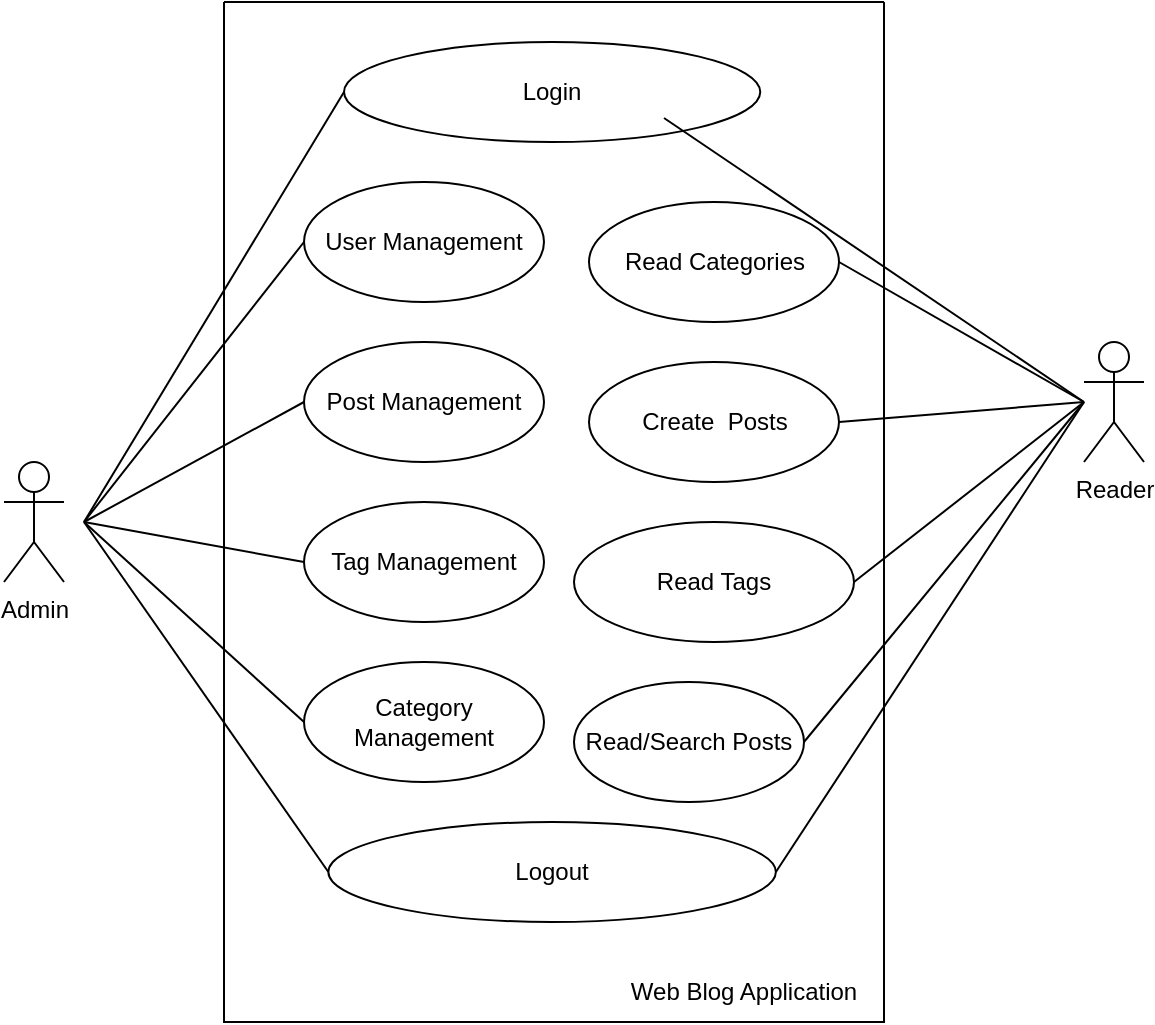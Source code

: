 <mxfile version="24.7.8">
  <diagram name="Page-1" id="IPZM-3Ij8Xc5iA5HIZ7i">
    <mxGraphModel dx="1002" dy="567" grid="1" gridSize="10" guides="1" tooltips="1" connect="1" arrows="1" fold="1" page="1" pageScale="1" pageWidth="850" pageHeight="1100" math="0" shadow="0">
      <root>
        <mxCell id="0" />
        <mxCell id="1" parent="0" />
        <mxCell id="RDLW753o5u6X-Bz460YA-1" value="Admin" style="shape=umlActor;verticalLabelPosition=bottom;verticalAlign=top;html=1;outlineConnect=0;" parent="1" vertex="1">
          <mxGeometry x="140" y="330" width="30" height="60" as="geometry" />
        </mxCell>
        <mxCell id="RDLW753o5u6X-Bz460YA-8" value="" style="swimlane;startSize=0;" parent="1" vertex="1">
          <mxGeometry x="250" y="100" width="330" height="510" as="geometry" />
        </mxCell>
        <mxCell id="RDLW753o5u6X-Bz460YA-24" style="edgeStyle=none;shape=connector;rounded=0;orthogonalLoop=1;jettySize=auto;html=1;exitX=0;exitY=0.5;exitDx=0;exitDy=0;strokeColor=default;align=center;verticalAlign=middle;fontFamily=Helvetica;fontSize=11;fontColor=default;labelBackgroundColor=default;endArrow=none;endFill=0;" parent="RDLW753o5u6X-Bz460YA-8" source="RDLW753o5u6X-Bz460YA-4" edge="1">
          <mxGeometry relative="1" as="geometry">
            <mxPoint x="-70" y="260" as="targetPoint" />
          </mxGeometry>
        </mxCell>
        <mxCell id="RDLW753o5u6X-Bz460YA-4" value="Login" style="ellipse;whiteSpace=wrap;html=1;" parent="RDLW753o5u6X-Bz460YA-8" vertex="1">
          <mxGeometry x="60" y="20" width="208.13" height="50" as="geometry" />
        </mxCell>
        <mxCell id="RDLW753o5u6X-Bz460YA-5" value="Create&amp;nbsp; Posts" style="ellipse;whiteSpace=wrap;html=1;" parent="RDLW753o5u6X-Bz460YA-8" vertex="1">
          <mxGeometry x="182.5" y="180" width="125" height="60" as="geometry" />
        </mxCell>
        <mxCell id="RDLW753o5u6X-Bz460YA-19" style="rounded=0;orthogonalLoop=1;jettySize=auto;html=1;exitX=0;exitY=0.5;exitDx=0;exitDy=0;endArrow=none;endFill=0;" parent="RDLW753o5u6X-Bz460YA-8" source="RDLW753o5u6X-Bz460YA-9" edge="1">
          <mxGeometry relative="1" as="geometry">
            <mxPoint x="-70" y="260" as="targetPoint" />
          </mxGeometry>
        </mxCell>
        <mxCell id="RDLW753o5u6X-Bz460YA-9" value="User Management" style="ellipse;whiteSpace=wrap;html=1;" parent="RDLW753o5u6X-Bz460YA-8" vertex="1">
          <mxGeometry x="40" y="90" width="120" height="60" as="geometry" />
        </mxCell>
        <mxCell id="RDLW753o5u6X-Bz460YA-20" style="edgeStyle=none;shape=connector;rounded=0;orthogonalLoop=1;jettySize=auto;html=1;exitX=0;exitY=0.5;exitDx=0;exitDy=0;strokeColor=default;align=center;verticalAlign=middle;fontFamily=Helvetica;fontSize=11;fontColor=default;labelBackgroundColor=default;endArrow=none;endFill=0;" parent="RDLW753o5u6X-Bz460YA-8" source="RDLW753o5u6X-Bz460YA-10" edge="1">
          <mxGeometry relative="1" as="geometry">
            <mxPoint x="-70" y="260" as="targetPoint" />
          </mxGeometry>
        </mxCell>
        <mxCell id="RDLW753o5u6X-Bz460YA-10" value="Post Management" style="ellipse;whiteSpace=wrap;html=1;" parent="RDLW753o5u6X-Bz460YA-8" vertex="1">
          <mxGeometry x="40" y="170" width="120" height="60" as="geometry" />
        </mxCell>
        <mxCell id="RDLW753o5u6X-Bz460YA-21" style="edgeStyle=none;shape=connector;rounded=0;orthogonalLoop=1;jettySize=auto;html=1;exitX=0;exitY=0.5;exitDx=0;exitDy=0;strokeColor=default;align=center;verticalAlign=middle;fontFamily=Helvetica;fontSize=11;fontColor=default;labelBackgroundColor=default;endArrow=none;endFill=0;" parent="RDLW753o5u6X-Bz460YA-8" source="RDLW753o5u6X-Bz460YA-11" edge="1">
          <mxGeometry relative="1" as="geometry">
            <mxPoint x="-70" y="260" as="targetPoint" />
          </mxGeometry>
        </mxCell>
        <mxCell id="RDLW753o5u6X-Bz460YA-11" value="Tag Management" style="ellipse;whiteSpace=wrap;html=1;" parent="RDLW753o5u6X-Bz460YA-8" vertex="1">
          <mxGeometry x="40" y="250" width="120" height="60" as="geometry" />
        </mxCell>
        <mxCell id="RDLW753o5u6X-Bz460YA-26" style="edgeStyle=none;shape=connector;rounded=0;orthogonalLoop=1;jettySize=auto;html=1;exitX=0;exitY=0.5;exitDx=0;exitDy=0;strokeColor=default;align=center;verticalAlign=middle;fontFamily=Helvetica;fontSize=11;fontColor=default;labelBackgroundColor=default;endArrow=none;endFill=0;" parent="RDLW753o5u6X-Bz460YA-8" source="RDLW753o5u6X-Bz460YA-12" edge="1">
          <mxGeometry relative="1" as="geometry">
            <mxPoint x="-70" y="260" as="targetPoint" />
          </mxGeometry>
        </mxCell>
        <mxCell id="RDLW753o5u6X-Bz460YA-12" value="Category Management" style="ellipse;whiteSpace=wrap;html=1;" parent="RDLW753o5u6X-Bz460YA-8" vertex="1">
          <mxGeometry x="40" y="330" width="120" height="60" as="geometry" />
        </mxCell>
        <mxCell id="RDLW753o5u6X-Bz460YA-22" style="edgeStyle=none;shape=connector;rounded=0;orthogonalLoop=1;jettySize=auto;html=1;exitX=0;exitY=0.5;exitDx=0;exitDy=0;strokeColor=default;align=center;verticalAlign=middle;fontFamily=Helvetica;fontSize=11;fontColor=default;labelBackgroundColor=default;endArrow=none;endFill=0;" parent="RDLW753o5u6X-Bz460YA-8" source="RDLW753o5u6X-Bz460YA-6" edge="1">
          <mxGeometry relative="1" as="geometry">
            <mxPoint x="-70" y="260" as="targetPoint" />
          </mxGeometry>
        </mxCell>
        <mxCell id="RDLW753o5u6X-Bz460YA-6" value="Logout" style="ellipse;whiteSpace=wrap;html=1;" parent="RDLW753o5u6X-Bz460YA-8" vertex="1">
          <mxGeometry x="52.19" y="410" width="223.75" height="50" as="geometry" />
        </mxCell>
        <mxCell id="RDLW753o5u6X-Bz460YA-14" value="Read/Search Posts" style="ellipse;whiteSpace=wrap;html=1;" parent="RDLW753o5u6X-Bz460YA-8" vertex="1">
          <mxGeometry x="175" y="340" width="115" height="60" as="geometry" />
        </mxCell>
        <mxCell id="RDLW753o5u6X-Bz460YA-18" value="Web Blog Application" style="text;html=1;align=center;verticalAlign=middle;whiteSpace=wrap;rounded=0;" parent="RDLW753o5u6X-Bz460YA-8" vertex="1">
          <mxGeometry x="190" y="480" width="140" height="30" as="geometry" />
        </mxCell>
        <mxCell id="YGJ77G5vMOsezO_WCynO-6" value="Read Tags" style="ellipse;whiteSpace=wrap;html=1;" parent="RDLW753o5u6X-Bz460YA-8" vertex="1">
          <mxGeometry x="175" y="260" width="140" height="60" as="geometry" />
        </mxCell>
        <mxCell id="YGJ77G5vMOsezO_WCynO-7" value="Read Categories" style="ellipse;whiteSpace=wrap;html=1;" parent="RDLW753o5u6X-Bz460YA-8" vertex="1">
          <mxGeometry x="182.5" y="100" width="125" height="60" as="geometry" />
        </mxCell>
        <mxCell id="YGJ77G5vMOsezO_WCynO-8" style="edgeStyle=none;shape=connector;rounded=0;orthogonalLoop=1;jettySize=auto;html=1;exitX=1;exitY=0.5;exitDx=0;exitDy=0;strokeColor=default;align=center;verticalAlign=middle;fontFamily=Helvetica;fontSize=11;fontColor=default;labelBackgroundColor=default;endArrow=none;endFill=0;" parent="RDLW753o5u6X-Bz460YA-8" source="YGJ77G5vMOsezO_WCynO-6" edge="1">
          <mxGeometry relative="1" as="geometry">
            <mxPoint x="430" y="200" as="targetPoint" />
            <mxPoint x="290" y="280" as="sourcePoint" />
          </mxGeometry>
        </mxCell>
        <mxCell id="RDLW753o5u6X-Bz460YA-31" value="Reader" style="shape=umlActor;verticalLabelPosition=bottom;verticalAlign=top;html=1;outlineConnect=0;" parent="1" vertex="1">
          <mxGeometry x="680" y="270" width="30" height="60" as="geometry" />
        </mxCell>
        <mxCell id="RDLW753o5u6X-Bz460YA-27" style="edgeStyle=none;shape=connector;rounded=0;orthogonalLoop=1;jettySize=auto;html=1;exitX=1;exitY=0.5;exitDx=0;exitDy=0;strokeColor=default;align=center;verticalAlign=middle;fontFamily=Helvetica;fontSize=11;fontColor=default;labelBackgroundColor=default;endArrow=none;endFill=0;" parent="1" edge="1" source="RDLW753o5u6X-Bz460YA-6">
          <mxGeometry relative="1" as="geometry">
            <mxPoint x="680" y="300" as="targetPoint" />
            <mxPoint x="510.0" y="535" as="sourcePoint" />
          </mxGeometry>
        </mxCell>
        <mxCell id="YGJ77G5vMOsezO_WCynO-2" style="edgeStyle=none;shape=connector;rounded=0;orthogonalLoop=1;jettySize=auto;html=1;exitX=1;exitY=0.5;exitDx=0;exitDy=0;strokeColor=default;align=center;verticalAlign=middle;fontFamily=Helvetica;fontSize=11;fontColor=default;labelBackgroundColor=default;endArrow=none;endFill=0;" parent="1" edge="1">
          <mxGeometry relative="1" as="geometry">
            <mxPoint x="680" y="300" as="targetPoint" />
            <mxPoint x="470" y="158" as="sourcePoint" />
            <Array as="points" />
          </mxGeometry>
        </mxCell>
        <mxCell id="YGJ77G5vMOsezO_WCynO-5" style="edgeStyle=none;shape=connector;rounded=0;orthogonalLoop=1;jettySize=auto;html=1;exitX=1;exitY=0.5;exitDx=0;exitDy=0;strokeColor=default;align=center;verticalAlign=middle;fontFamily=Helvetica;fontSize=11;fontColor=default;labelBackgroundColor=default;endArrow=none;endFill=0;" parent="1" source="RDLW753o5u6X-Bz460YA-5" edge="1">
          <mxGeometry relative="1" as="geometry">
            <mxPoint x="680" y="300" as="targetPoint" />
            <mxPoint x="560" y="280" as="sourcePoint" />
          </mxGeometry>
        </mxCell>
        <mxCell id="YGJ77G5vMOsezO_WCynO-10" style="edgeStyle=none;shape=connector;rounded=0;orthogonalLoop=1;jettySize=auto;html=1;exitX=1;exitY=0.5;exitDx=0;exitDy=0;strokeColor=default;align=center;verticalAlign=middle;fontFamily=Helvetica;fontSize=11;fontColor=default;labelBackgroundColor=default;endArrow=none;endFill=0;" parent="1" source="YGJ77G5vMOsezO_WCynO-7" edge="1">
          <mxGeometry relative="1" as="geometry">
            <mxPoint x="680" y="300" as="targetPoint" />
            <mxPoint x="710" y="260" as="sourcePoint" />
          </mxGeometry>
        </mxCell>
        <mxCell id="TFtgnq99FK7ZdON2AIv0-1" style="edgeStyle=none;shape=connector;rounded=0;orthogonalLoop=1;jettySize=auto;html=1;exitX=1;exitY=0.5;exitDx=0;exitDy=0;strokeColor=default;align=center;verticalAlign=middle;fontFamily=Helvetica;fontSize=11;fontColor=default;labelBackgroundColor=default;endArrow=none;endFill=0;" edge="1" parent="1" source="RDLW753o5u6X-Bz460YA-14">
          <mxGeometry relative="1" as="geometry">
            <mxPoint x="680" y="300" as="targetPoint" />
            <mxPoint x="800" y="360" as="sourcePoint" />
          </mxGeometry>
        </mxCell>
      </root>
    </mxGraphModel>
  </diagram>
</mxfile>
